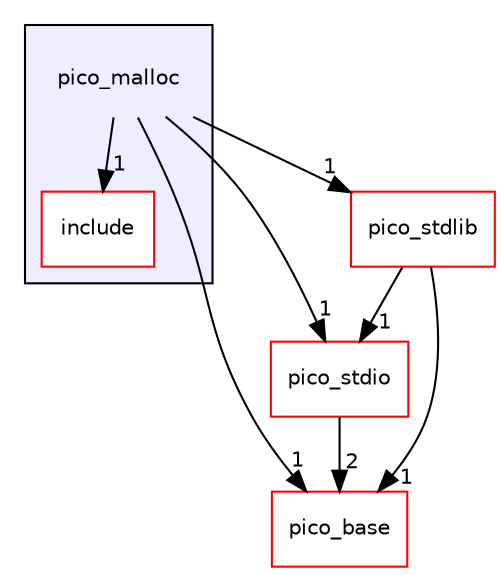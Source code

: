 digraph "pico_malloc" {
  compound=true
  node [ fontsize="10", fontname="Helvetica"];
  edge [ labelfontsize="10", labelfontname="Helvetica"];
  subgraph clusterdir_c44f864525452c53ce22313f0cfa9699 {
    graph [ bgcolor="#eeeeff", pencolor="black", label="" URL="dir_c44f864525452c53ce22313f0cfa9699.html"];
    dir_c44f864525452c53ce22313f0cfa9699 [shape=plaintext label="pico_malloc"];
    dir_6d733def1b1a06b904d3411eca3fb16b [shape=box label="include" color="red" fillcolor="white" style="filled" URL="dir_6d733def1b1a06b904d3411eca3fb16b.html"];
  }
  dir_ee4ba4c32933fd9d1c9bce216e67756d [shape=box label="pico_base" fillcolor="white" style="filled" color="red" URL="dir_ee4ba4c32933fd9d1c9bce216e67756d.html"];
  dir_8ce2dea2c70b96bce3071180a232ce85 [shape=box label="pico_stdio" fillcolor="white" style="filled" color="red" URL="dir_8ce2dea2c70b96bce3071180a232ce85.html"];
  dir_254ef4e2977de847e2030dceeab20b97 [shape=box label="pico_stdlib" fillcolor="white" style="filled" color="red" URL="dir_254ef4e2977de847e2030dceeab20b97.html"];
  dir_c44f864525452c53ce22313f0cfa9699->dir_ee4ba4c32933fd9d1c9bce216e67756d [headlabel="1", labeldistance=1.5 headhref="dir_000162_000007.html"];
  dir_c44f864525452c53ce22313f0cfa9699->dir_8ce2dea2c70b96bce3071180a232ce85 [headlabel="1", labeldistance=1.5 headhref="dir_000162_000184.html"];
  dir_c44f864525452c53ce22313f0cfa9699->dir_6d733def1b1a06b904d3411eca3fb16b [headlabel="1", labeldistance=1.5 headhref="dir_000162_000163.html"];
  dir_c44f864525452c53ce22313f0cfa9699->dir_254ef4e2977de847e2030dceeab20b97 [headlabel="1", labeldistance=1.5 headhref="dir_000162_000026.html"];
  dir_8ce2dea2c70b96bce3071180a232ce85->dir_ee4ba4c32933fd9d1c9bce216e67756d [headlabel="2", labeldistance=1.5 headhref="dir_000184_000007.html"];
  dir_254ef4e2977de847e2030dceeab20b97->dir_ee4ba4c32933fd9d1c9bce216e67756d [headlabel="1", labeldistance=1.5 headhref="dir_000026_000007.html"];
  dir_254ef4e2977de847e2030dceeab20b97->dir_8ce2dea2c70b96bce3071180a232ce85 [headlabel="1", labeldistance=1.5 headhref="dir_000026_000184.html"];
}
